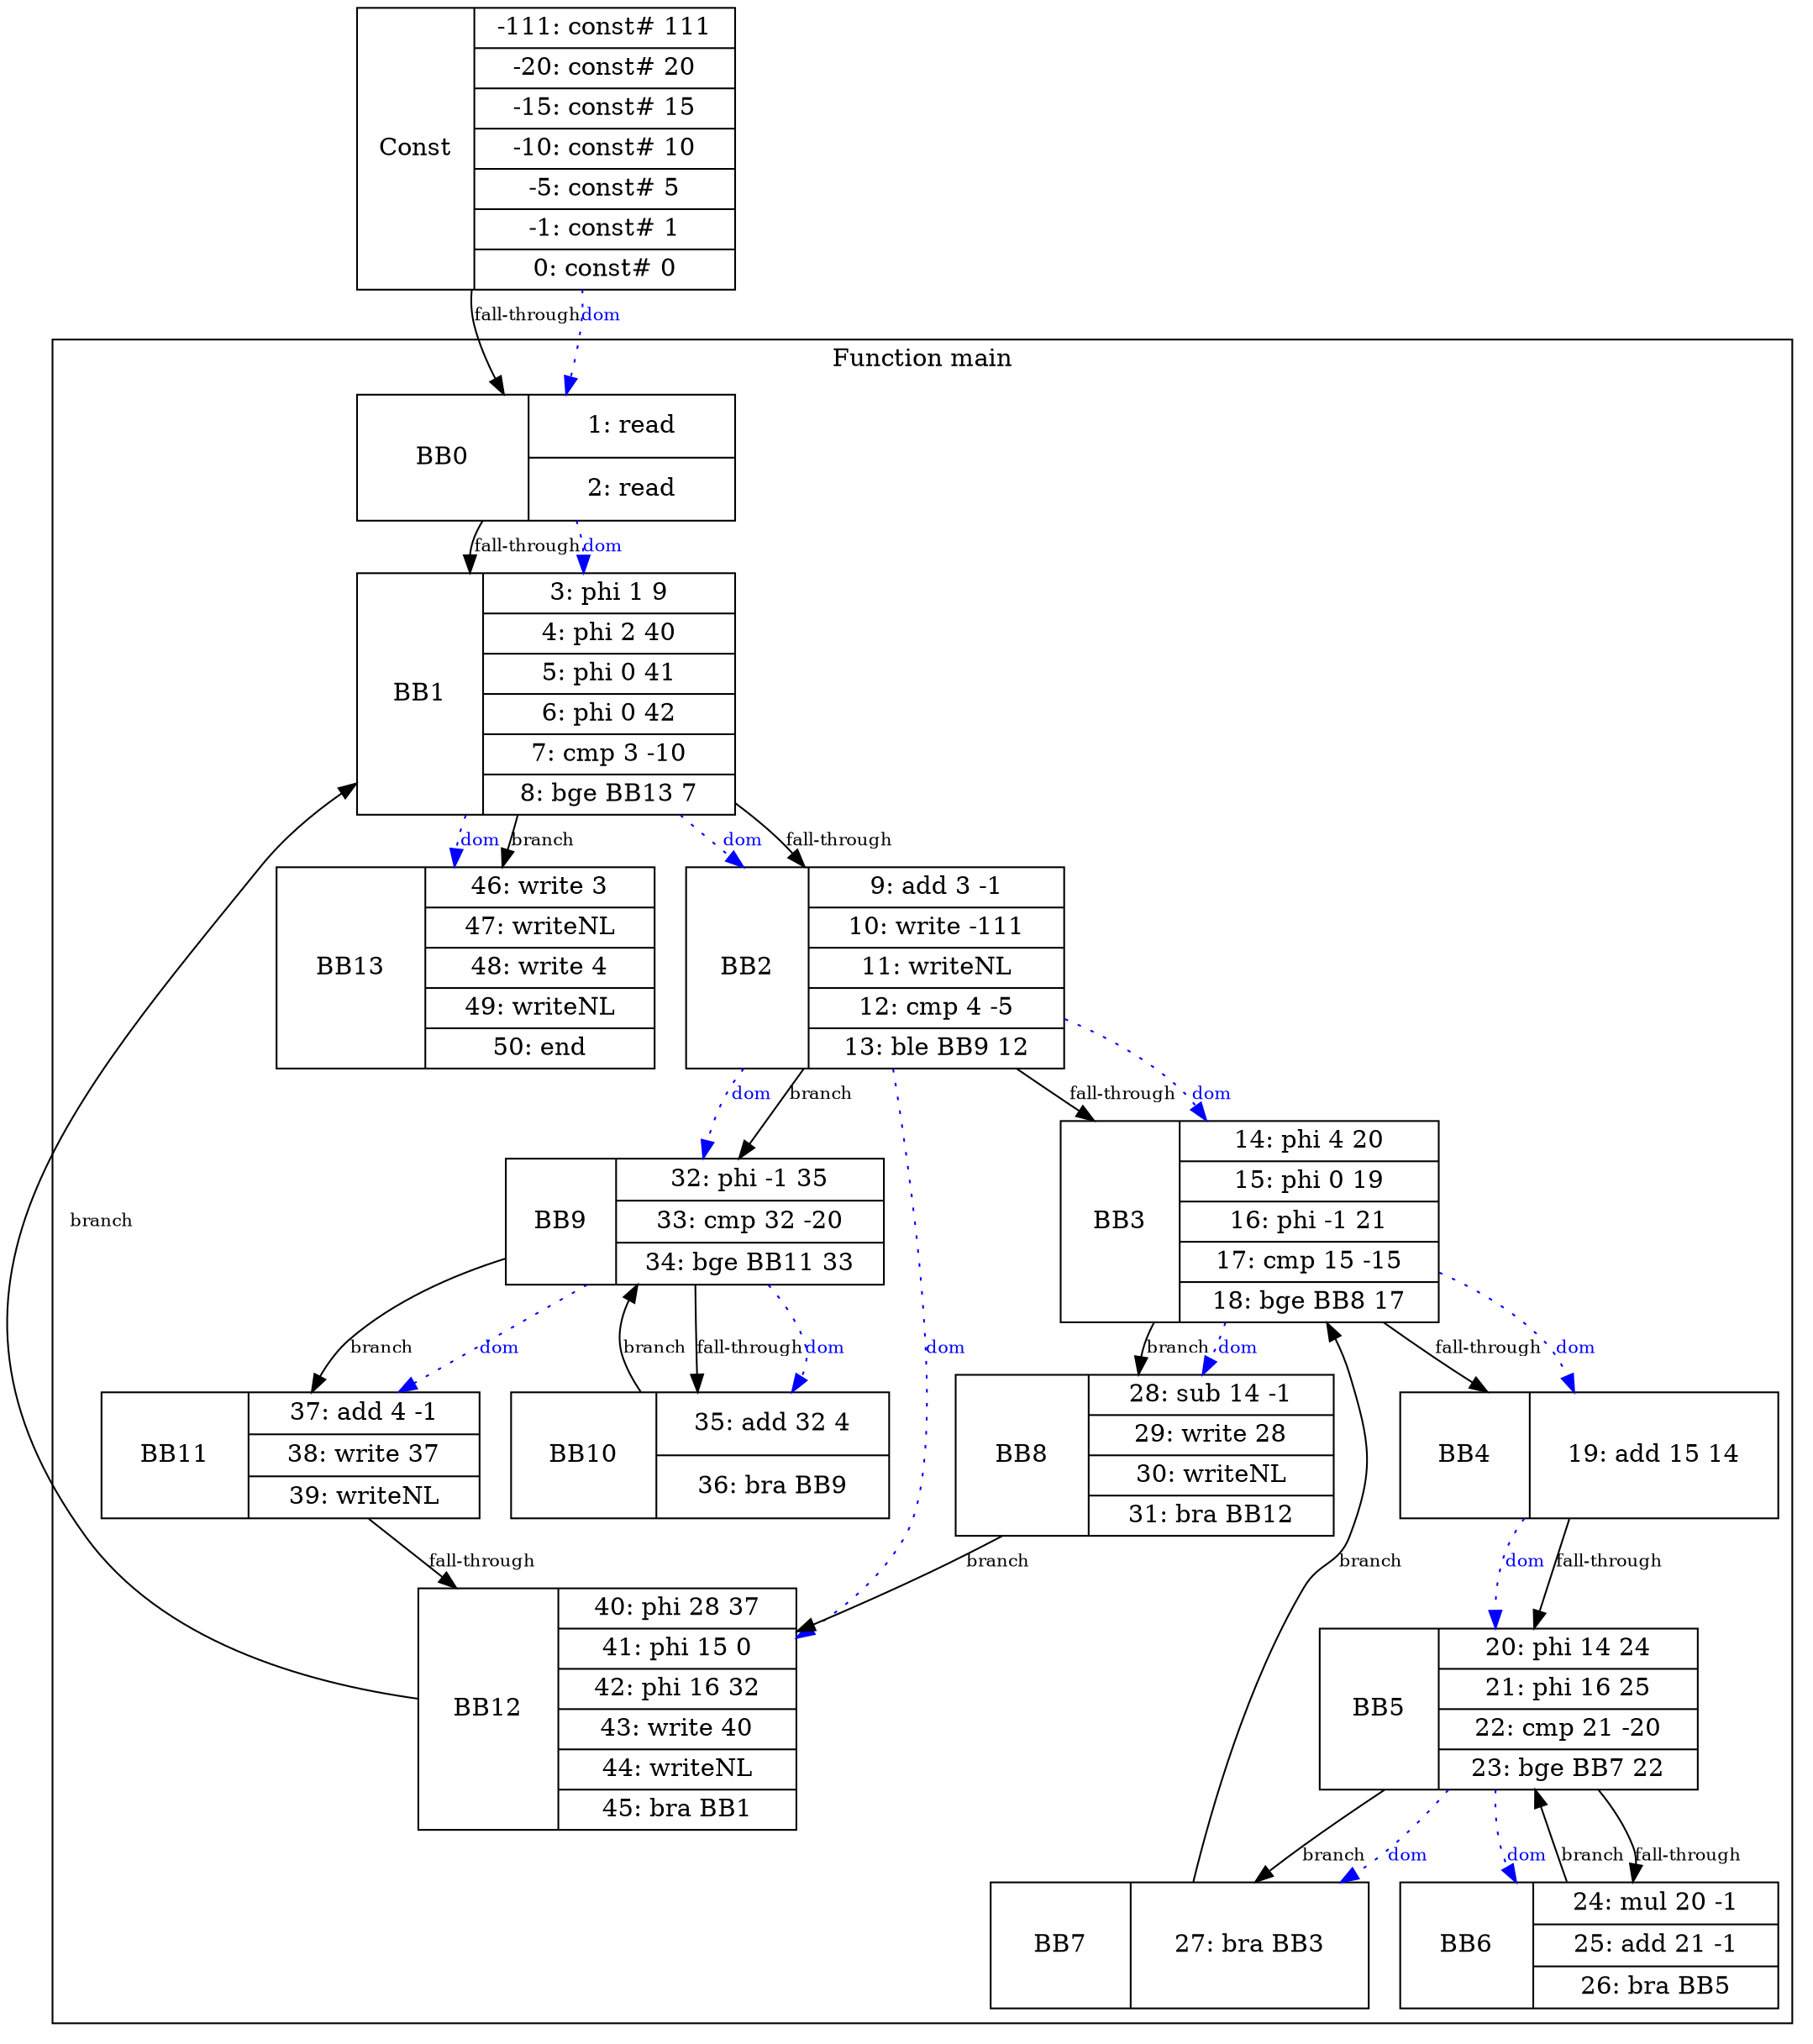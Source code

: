 digraph ir {
subgraph cluster_main {
	node [shape=record];
	label="Function main";
	rankdir=TB;
	ranksep=1.0;
	nodesep=0.5;

	BB0_main [width=3.0, height=1.0, label="BB0 | {1: read | 2: read}"];
	BB0_main -> BB1_main [label="fall-through", fontsize=10];
	BB1_main [width=3.0, height=1.0, label="BB1 | {3: phi 1 9 | 4: phi 2 40 | 5: phi 0 41 | 6: phi 0 42 | 7: cmp 3 -10 | 8: bge BB13 7}"];
	BB1_main -> BB2_main [label="fall-through", fontsize=10];
	BB1_main -> BB13_main [label="branch", fontsize=10];
	BB0_main -> BB1_main [style=dotted, color=blue, fontsize=10, label="dom", fontcolor=blue];
	BB2_main [width=3.0, height=1.0, label="BB2 | {9: add 3 -1 | 10: write -111 | 11: writeNL | 12: cmp 4 -5 | 13: ble BB9 12}"];
	BB2_main -> BB3_main [label="fall-through", fontsize=10];
	BB2_main -> BB9_main [label="branch", fontsize=10];
	BB1_main -> BB2_main [style=dotted, color=blue, fontsize=10, label="dom", fontcolor=blue];
	BB3_main [width=3.0, height=1.0, label="BB3 | {14: phi 4 20 | 15: phi 0 19 | 16: phi -1 21 | 17: cmp 15 -15 | 18: bge BB8 17}"];
	BB3_main -> BB4_main [label="fall-through", fontsize=10];
	BB3_main -> BB8_main [label="branch", fontsize=10];
	BB2_main -> BB3_main [style=dotted, color=blue, fontsize=10, label="dom", fontcolor=blue];
	BB4_main [width=3.0, height=1.0, label="BB4 | {19: add 15 14}"];
	BB4_main -> BB5_main [label="fall-through", fontsize=10];
	BB3_main -> BB4_main [style=dotted, color=blue, fontsize=10, label="dom", fontcolor=blue];
	BB5_main [width=3.0, height=1.0, label="BB5 | {20: phi 14 24 | 21: phi 16 25 | 22: cmp 21 -20 | 23: bge BB7 22}"];
	BB5_main -> BB6_main [label="fall-through", fontsize=10];
	BB5_main -> BB7_main [label="branch", fontsize=10];
	BB4_main -> BB5_main [style=dotted, color=blue, fontsize=10, label="dom", fontcolor=blue];
	BB6_main [width=3.0, height=1.0, label="BB6 | {24: mul 20 -1 | 25: add 21 -1 | 26: bra BB5}"];
	BB6_main -> BB5_main [label="branch", fontsize=10];
	BB5_main -> BB6_main [style=dotted, color=blue, fontsize=10, label="dom", fontcolor=blue];
	BB7_main [width=3.0, height=1.0, label="BB7 | {27: bra BB3}"];
	BB7_main -> BB3_main [label="branch", fontsize=10];
	BB5_main -> BB7_main [style=dotted, color=blue, fontsize=10, label="dom", fontcolor=blue];
	BB8_main [width=3.0, height=1.0, label="BB8 | {28: sub 14 -1 | 29: write 28 | 30: writeNL | 31: bra BB12}"];
	BB8_main -> BB12_main [label="branch", fontsize=10];
	BB3_main -> BB8_main [style=dotted, color=blue, fontsize=10, label="dom", fontcolor=blue];
	BB9_main [width=3.0, height=1.0, label="BB9 | {32: phi -1 35 | 33: cmp 32 -20 | 34: bge BB11 33}"];
	BB9_main -> BB10_main [label="fall-through", fontsize=10];
	BB9_main -> BB11_main [label="branch", fontsize=10];
	BB2_main -> BB9_main [style=dotted, color=blue, fontsize=10, label="dom", fontcolor=blue];
	BB10_main [width=3.0, height=1.0, label="BB10 | {35: add 32 4 | 36: bra BB9}"];
	BB10_main -> BB9_main [label="branch", fontsize=10];
	BB9_main -> BB10_main [style=dotted, color=blue, fontsize=10, label="dom", fontcolor=blue];
	BB11_main [width=3.0, height=1.0, label="BB11 | {37: add 4 -1 | 38: write 37 | 39: writeNL}"];
	BB11_main -> BB12_main [label="fall-through", fontsize=10];
	BB9_main -> BB11_main [style=dotted, color=blue, fontsize=10, label="dom", fontcolor=blue];
	BB12_main [width=3.0, height=1.0, label="BB12 | {40: phi 28 37 | 41: phi 15 0 | 42: phi 16 32 | 43: write 40 | 44: writeNL | 45: bra BB1}"];
	BB12_main -> BB1_main [label="branch", fontsize=10];
	BB2_main -> BB12_main [style=dotted, color=blue, fontsize=10, label="dom", fontcolor=blue];
	BB13_main [width=3.0, height=1.0, label="BB13 | {46: write 3 | 47: writeNL | 48: write 4 | 49: writeNL | 50: end}"];
	BB1_main -> BB13_main [style=dotted, color=blue, fontsize=10, label="dom", fontcolor=blue];
}
subgraph const_block {
	const_block [shape=record, width=3.0, height=1.0, label="Const | {-111: const# 111 | -20: const# 20 | -15: const# 15 | -10: const# 10 | -5: const# 5 | -1: const# 1 | 0: const# 0}"];
	const_block -> BB0_main [label="fall-through", fontsize=10];
	const_block -> BB0_main [label="dom", color=blue, style=dotted, fontsize=10, fontcolor=blue];
}
}
